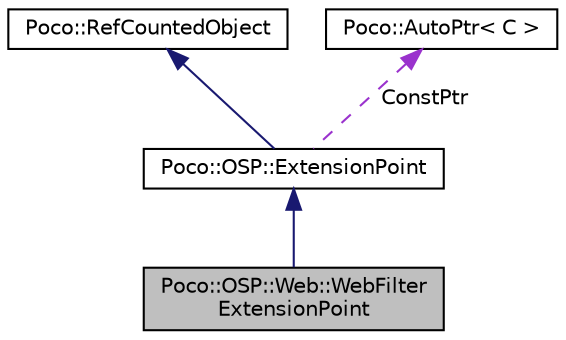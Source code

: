 digraph "Poco::OSP::Web::WebFilterExtensionPoint"
{
 // LATEX_PDF_SIZE
  edge [fontname="Helvetica",fontsize="10",labelfontname="Helvetica",labelfontsize="10"];
  node [fontname="Helvetica",fontsize="10",shape=record];
  Node1 [label="Poco::OSP::Web::WebFilter\lExtensionPoint",height=0.2,width=0.4,color="black", fillcolor="grey75", style="filled", fontcolor="black",tooltip=" "];
  Node2 -> Node1 [dir="back",color="midnightblue",fontsize="10",style="solid"];
  Node2 [label="Poco::OSP::ExtensionPoint",height=0.2,width=0.4,color="black", fillcolor="white", style="filled",URL="$classPoco_1_1OSP_1_1ExtensionPoint.html",tooltip=" "];
  Node3 -> Node2 [dir="back",color="midnightblue",fontsize="10",style="solid"];
  Node3 [label="Poco::RefCountedObject",height=0.2,width=0.4,color="black", fillcolor="white", style="filled",URL="$classPoco_1_1RefCountedObject.html",tooltip=" "];
  Node4 -> Node2 [dir="back",color="darkorchid3",fontsize="10",style="dashed",label=" ConstPtr" ];
  Node4 [label="Poco::AutoPtr\< C \>",height=0.2,width=0.4,color="black", fillcolor="white", style="filled",URL="$classPoco_1_1AutoPtr.html",tooltip=" "];
}
